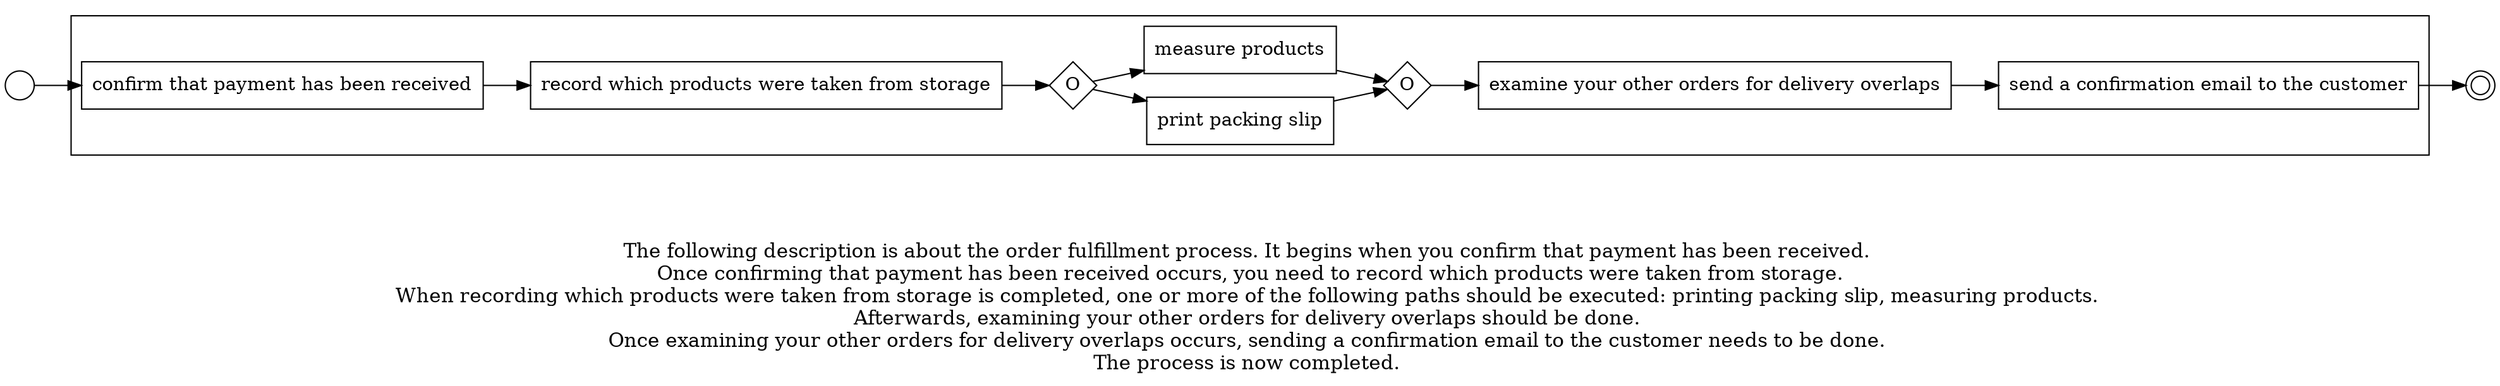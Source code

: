 digraph order_fulfillment_process_42 {
	graph [rankdir=LR]
	START_NODE [label="" shape=circle width=0.3]
	subgraph CLUSTER_0 {
		"confirm that payment has been received" [shape=box]
		"record which products were taken from storage" [shape=box]
		"confirm that payment has been received" -> "record which products were taken from storage"
		"OR_SPLIT--3. Packaging products_OPX5" [label=O fixedsize=true shape=diamond width=0.5]
		"record which products were taken from storage" -> "OR_SPLIT--3. Packaging products_OPX5"
		"print packing slip" [shape=box]
		"OR_SPLIT--3. Packaging products_OPX5" -> "print packing slip"
		"measure products" [shape=box]
		"OR_SPLIT--3. Packaging products_OPX5" -> "measure products"
		"OR_JOIN--3. Packaging products_OPX5" [label=O fixedsize=true shape=diamond width=0.5]
		"print packing slip" -> "OR_JOIN--3. Packaging products_OPX5"
		"measure products" -> "OR_JOIN--3. Packaging products_OPX5"
		"examine your other orders for delivery overlaps" [shape=box]
		"OR_JOIN--3. Packaging products_OPX5" -> "examine your other orders for delivery overlaps"
		"send a confirmation email to the customer" [shape=box]
		"examine your other orders for delivery overlaps" -> "send a confirmation email to the customer"
	}
	START_NODE -> "confirm that payment has been received"
	END_NODE [label="" shape=doublecircle width=0.2]
	"send a confirmation email to the customer" -> END_NODE
	fontsize=15 label="\n\n
The following description is about the order fulfillment process. It begins when you confirm that payment has been received. 
Once confirming that payment has been received occurs, you need to record which products were taken from storage.
When recording which products were taken from storage is completed, one or more of the following paths should be executed: printing packing slip, measuring products. 
Afterwards, examining your other orders for delivery overlaps should be done. 
Once examining your other orders for delivery overlaps occurs, sending a confirmation email to the customer needs to be done. 
The process is now completed. 
"
}
